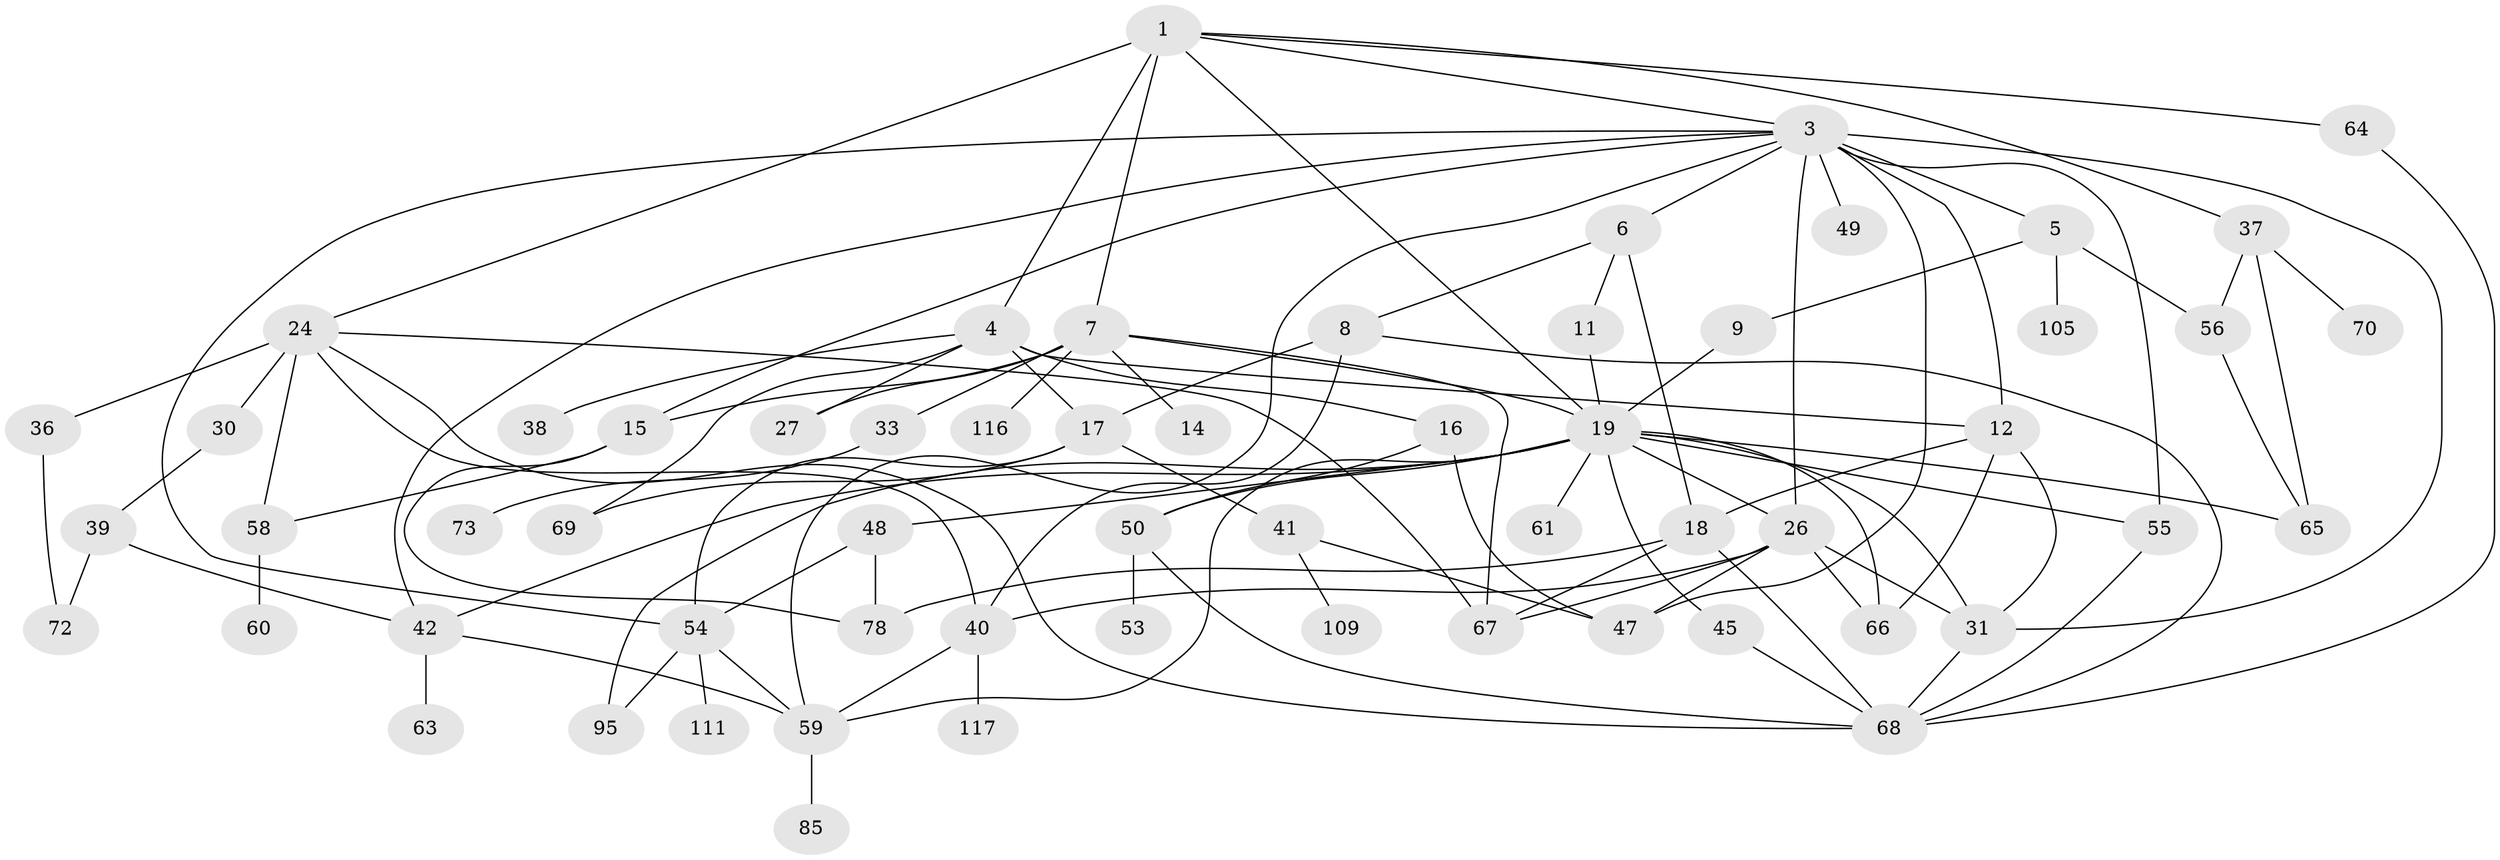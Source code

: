 // original degree distribution, {5: 0.09166666666666666, 4: 0.175, 7: 0.03333333333333333, 2: 0.25833333333333336, 3: 0.24166666666666667, 1: 0.2}
// Generated by graph-tools (version 1.1) at 2025/17/03/04/25 18:17:05]
// undirected, 60 vertices, 107 edges
graph export_dot {
graph [start="1"]
  node [color=gray90,style=filled];
  1 [super="+2"];
  3 [super="+34+21"];
  4;
  5;
  6;
  7 [super="+119+10"];
  8;
  9;
  11;
  12 [super="+86"];
  14;
  15 [super="+90"];
  16 [super="+43"];
  17 [super="+71"];
  18 [super="+25"];
  19 [super="+28+22+32+20"];
  24 [super="+29+104+35"];
  26 [super="+52+62"];
  27;
  30;
  31 [super="+75+83"];
  33 [super="+46"];
  36;
  37 [super="+112"];
  38 [super="+76+120+87"];
  39;
  40 [super="+89+98"];
  41;
  42 [super="+106"];
  45;
  47 [super="+103+115"];
  48;
  49 [super="+74+84"];
  50;
  53;
  54 [super="+97+57"];
  55 [super="+101"];
  56;
  58;
  59 [super="+82"];
  60 [super="+107"];
  61;
  63;
  64;
  65;
  66;
  67 [super="+113+79"];
  68 [super="+110+92+81"];
  69 [super="+118"];
  70;
  72;
  73;
  78;
  85;
  95;
  105;
  109;
  111;
  116;
  117;
  1 -- 3;
  1 -- 4;
  1 -- 7;
  1 -- 64;
  1 -- 24;
  1 -- 19;
  1 -- 37;
  3 -- 5;
  3 -- 6;
  3 -- 54;
  3 -- 55;
  3 -- 59;
  3 -- 12;
  3 -- 31;
  3 -- 15;
  3 -- 49;
  3 -- 26;
  3 -- 42;
  3 -- 47 [weight=2];
  4 -- 12;
  4 -- 16;
  4 -- 38;
  4 -- 69;
  4 -- 27;
  4 -- 17;
  5 -- 9;
  5 -- 56;
  5 -- 105;
  6 -- 8;
  6 -- 11;
  6 -- 18;
  7 -- 14;
  7 -- 15;
  7 -- 33;
  7 -- 67;
  7 -- 19;
  7 -- 116;
  7 -- 27;
  8 -- 17;
  8 -- 40;
  8 -- 68;
  9 -- 19;
  11 -- 19;
  12 -- 31;
  12 -- 66;
  12 -- 18;
  15 -- 58;
  15 -- 78;
  16 -- 50;
  16 -- 47;
  17 -- 41;
  17 -- 54;
  17 -- 69;
  18 -- 67;
  18 -- 68;
  18 -- 78;
  19 -- 61;
  19 -- 95;
  19 -- 65;
  19 -- 45;
  19 -- 66;
  19 -- 50;
  19 -- 42;
  19 -- 59;
  19 -- 48;
  19 -- 26;
  19 -- 31 [weight=2];
  19 -- 55;
  24 -- 67;
  24 -- 68;
  24 -- 58;
  24 -- 30;
  24 -- 40;
  24 -- 36;
  26 -- 67;
  26 -- 47 [weight=2];
  26 -- 40;
  26 -- 66;
  26 -- 31;
  30 -- 39;
  31 -- 68;
  33 -- 73;
  36 -- 72;
  37 -- 70;
  37 -- 56;
  37 -- 65;
  39 -- 72;
  39 -- 42;
  40 -- 117;
  40 -- 59;
  41 -- 47;
  41 -- 109;
  42 -- 63;
  42 -- 59;
  45 -- 68;
  48 -- 54;
  48 -- 78;
  50 -- 53;
  50 -- 68;
  54 -- 59;
  54 -- 95;
  54 -- 111;
  55 -- 68;
  56 -- 65;
  58 -- 60;
  59 -- 85;
  64 -- 68;
}
